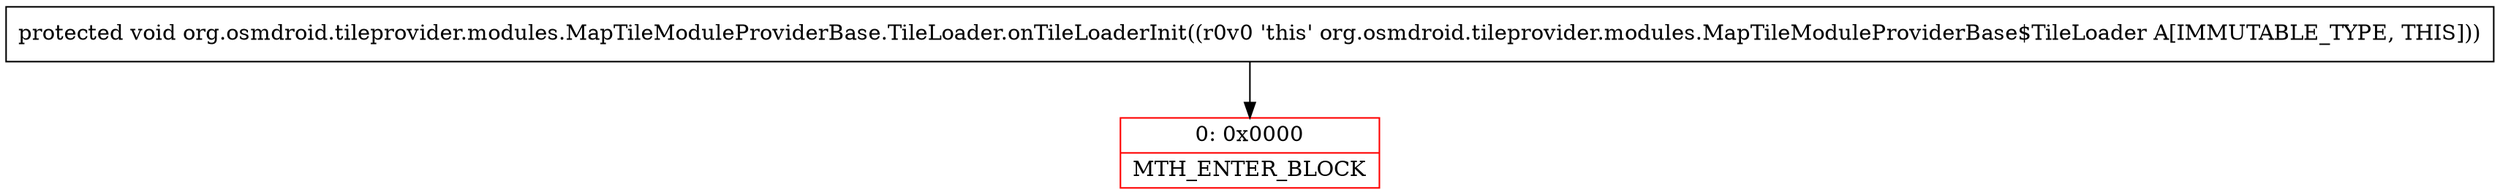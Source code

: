 digraph "CFG fororg.osmdroid.tileprovider.modules.MapTileModuleProviderBase.TileLoader.onTileLoaderInit()V" {
subgraph cluster_Region_773205828 {
label = "R(0)";
node [shape=record,color=blue];
}
Node_0 [shape=record,color=red,label="{0\:\ 0x0000|MTH_ENTER_BLOCK\l}"];
MethodNode[shape=record,label="{protected void org.osmdroid.tileprovider.modules.MapTileModuleProviderBase.TileLoader.onTileLoaderInit((r0v0 'this' org.osmdroid.tileprovider.modules.MapTileModuleProviderBase$TileLoader A[IMMUTABLE_TYPE, THIS])) }"];
MethodNode -> Node_0;
}

